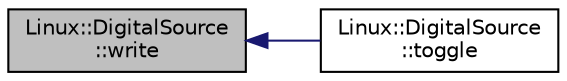 digraph "Linux::DigitalSource::write"
{
 // INTERACTIVE_SVG=YES
  edge [fontname="Helvetica",fontsize="10",labelfontname="Helvetica",labelfontsize="10"];
  node [fontname="Helvetica",fontsize="10",shape=record];
  rankdir="LR";
  Node1 [label="Linux::DigitalSource\l::write",height=0.2,width=0.4,color="black", fillcolor="grey75", style="filled", fontcolor="black"];
  Node1 -> Node2 [dir="back",color="midnightblue",fontsize="10",style="solid",fontname="Helvetica"];
  Node2 [label="Linux::DigitalSource\l::toggle",height=0.2,width=0.4,color="black", fillcolor="white", style="filled",URL="$classLinux_1_1DigitalSource.html#adb7836c18f86869e408102d33f6fe5a3"];
}
